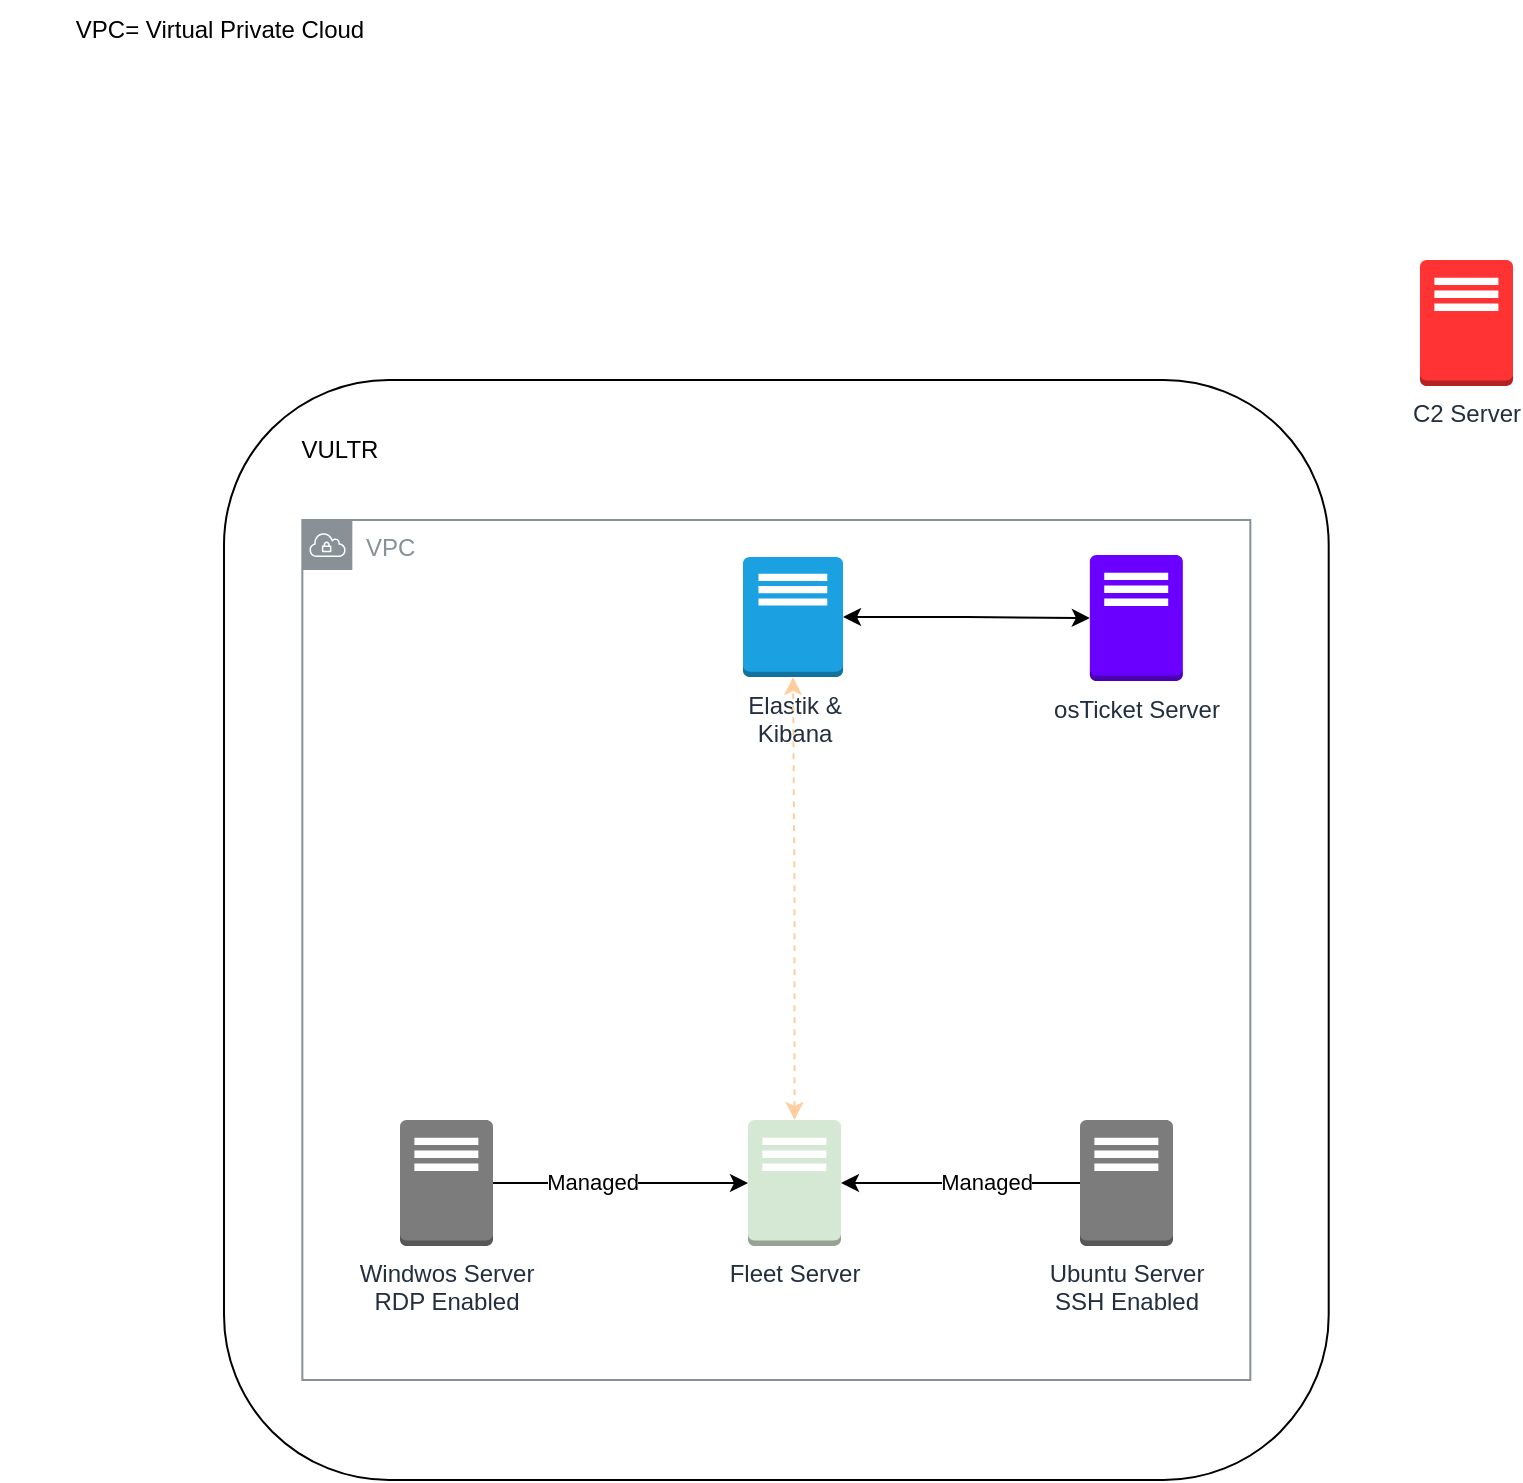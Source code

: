 <mxfile version="24.7.17">
  <diagram name="Pagina-1" id="3qMvsKIljHVbcYe3DlI8">
    <mxGraphModel dx="1434" dy="744" grid="1" gridSize="10" guides="1" tooltips="1" connect="1" arrows="1" fold="1" page="1" pageScale="1" pageWidth="827" pageHeight="1169" math="0" shadow="0">
      <root>
        <mxCell id="0" />
        <mxCell id="1" parent="0" />
        <mxCell id="nnkpt4qae2ps1eeqjS65-7" value="" style="rounded=1;whiteSpace=wrap;html=1;" vertex="1" parent="1">
          <mxGeometry x="152" y="300" width="552.35" height="550" as="geometry" />
        </mxCell>
        <mxCell id="nnkpt4qae2ps1eeqjS65-26" value="VPC" style="sketch=0;outlineConnect=0;gradientColor=none;html=1;whiteSpace=wrap;fontSize=12;fontStyle=0;shape=mxgraph.aws4.group;grIcon=mxgraph.aws4.group_vpc;strokeColor=#879196;fillColor=none;verticalAlign=top;align=left;spacingLeft=30;fontColor=#879196;dashed=0;" vertex="1" parent="1">
          <mxGeometry x="191.17" y="370" width="474" height="430" as="geometry" />
        </mxCell>
        <mxCell id="nnkpt4qae2ps1eeqjS65-8" value="VULTR" style="text;html=1;align=center;verticalAlign=middle;whiteSpace=wrap;rounded=0;" vertex="1" parent="1">
          <mxGeometry x="180" y="320" width="60" height="30" as="geometry" />
        </mxCell>
        <mxCell id="nnkpt4qae2ps1eeqjS65-34" style="edgeStyle=orthogonalEdgeStyle;rounded=0;orthogonalLoop=1;jettySize=auto;html=1;startArrow=classic;startFill=1;" edge="1" parent="1" source="nnkpt4qae2ps1eeqjS65-9" target="nnkpt4qae2ps1eeqjS65-20">
          <mxGeometry relative="1" as="geometry" />
        </mxCell>
        <mxCell id="nnkpt4qae2ps1eeqjS65-9" value="&lt;span style=&quot;color: rgb(35, 47, 62);&quot;&gt;Elastik &amp;amp;&lt;/span&gt;&lt;div style=&quot;color: rgb(35, 47, 62);&quot;&gt;Kibana&lt;/div&gt;" style="outlineConnect=0;dashed=0;verticalLabelPosition=bottom;verticalAlign=top;align=center;html=1;shape=mxgraph.aws3.traditional_server;fillColor=#1ba1e2;strokeColor=#006EAF;fontColor=#ffffff;" vertex="1" parent="1">
          <mxGeometry x="411.5" y="388.5" width="50" height="60" as="geometry" />
        </mxCell>
        <mxCell id="nnkpt4qae2ps1eeqjS65-27" style="edgeStyle=orthogonalEdgeStyle;rounded=0;orthogonalLoop=1;jettySize=auto;html=1;" edge="1" parent="1" source="nnkpt4qae2ps1eeqjS65-17" target="nnkpt4qae2ps1eeqjS65-19">
          <mxGeometry relative="1" as="geometry" />
        </mxCell>
        <mxCell id="nnkpt4qae2ps1eeqjS65-30" value="Managed" style="edgeLabel;html=1;align=center;verticalAlign=middle;resizable=0;points=[];" vertex="1" connectable="0" parent="nnkpt4qae2ps1eeqjS65-27">
          <mxGeometry x="-0.224" y="2" relative="1" as="geometry">
            <mxPoint y="1" as="offset" />
          </mxGeometry>
        </mxCell>
        <mxCell id="nnkpt4qae2ps1eeqjS65-17" value="&lt;span style=&quot;color: rgb(35, 47, 62);&quot;&gt;Windwos Server&lt;/span&gt;&lt;div style=&quot;color: rgb(35, 47, 62);&quot;&gt;RDP Enabled&lt;/div&gt;" style="outlineConnect=0;dashed=0;verticalLabelPosition=bottom;verticalAlign=top;align=center;html=1;shape=mxgraph.aws3.traditional_server;fillColor=#7D7C7C;gradientColor=none;" vertex="1" parent="1">
          <mxGeometry x="240" y="670" width="46.5" height="63" as="geometry" />
        </mxCell>
        <mxCell id="nnkpt4qae2ps1eeqjS65-29" style="edgeStyle=orthogonalEdgeStyle;rounded=0;orthogonalLoop=1;jettySize=auto;html=1;" edge="1" parent="1" source="nnkpt4qae2ps1eeqjS65-18" target="nnkpt4qae2ps1eeqjS65-19">
          <mxGeometry relative="1" as="geometry" />
        </mxCell>
        <mxCell id="nnkpt4qae2ps1eeqjS65-31" value="Managed" style="edgeLabel;html=1;align=center;verticalAlign=middle;resizable=0;points=[];" vertex="1" connectable="0" parent="nnkpt4qae2ps1eeqjS65-29">
          <mxGeometry x="-0.213" y="-1" relative="1" as="geometry">
            <mxPoint as="offset" />
          </mxGeometry>
        </mxCell>
        <mxCell id="nnkpt4qae2ps1eeqjS65-18" value="&lt;span style=&quot;color: rgb(35, 47, 62);&quot;&gt;Ubuntu Server&lt;/span&gt;&lt;div style=&quot;color: rgb(35, 47, 62);&quot;&gt;SSH Enabled&lt;/div&gt;" style="outlineConnect=0;dashed=0;verticalLabelPosition=bottom;verticalAlign=top;align=center;html=1;shape=mxgraph.aws3.traditional_server;fillColor=#7D7C7C;gradientColor=none;" vertex="1" parent="1">
          <mxGeometry x="580" y="670" width="46.5" height="63" as="geometry" />
        </mxCell>
        <mxCell id="nnkpt4qae2ps1eeqjS65-33" style="edgeStyle=orthogonalEdgeStyle;rounded=0;orthogonalLoop=1;jettySize=auto;html=1;startArrow=classic;startFill=1;strokeColor=#FFCE9F;dashed=1;" edge="1" parent="1" source="nnkpt4qae2ps1eeqjS65-19" target="nnkpt4qae2ps1eeqjS65-9">
          <mxGeometry relative="1" as="geometry" />
        </mxCell>
        <mxCell id="nnkpt4qae2ps1eeqjS65-19" value="&lt;span style=&quot;color: rgb(35, 47, 62);&quot;&gt;Fleet Server&lt;/span&gt;" style="outlineConnect=0;dashed=0;verticalLabelPosition=bottom;verticalAlign=top;align=center;html=1;shape=mxgraph.aws3.traditional_server;fillColor=#d5e8d4;strokeColor=#82b366;" vertex="1" parent="1">
          <mxGeometry x="414" y="670" width="46.5" height="63" as="geometry" />
        </mxCell>
        <mxCell id="nnkpt4qae2ps1eeqjS65-20" value="&lt;span style=&quot;color: rgb(35, 47, 62);&quot;&gt;osTicket Server&lt;/span&gt;" style="outlineConnect=0;dashed=0;verticalLabelPosition=bottom;verticalAlign=top;align=center;html=1;shape=mxgraph.aws3.traditional_server;fillColor=#6a00ff;strokeColor=#3700CC;fontColor=#ffffff;" vertex="1" parent="1">
          <mxGeometry x="584.92" y="387.5" width="46.5" height="63" as="geometry" />
        </mxCell>
        <mxCell id="nnkpt4qae2ps1eeqjS65-21" value="&lt;span style=&quot;color: rgb(35, 47, 62);&quot;&gt;C2 Server&lt;/span&gt;" style="outlineConnect=0;dashed=0;verticalLabelPosition=bottom;verticalAlign=top;align=center;html=1;shape=mxgraph.aws3.traditional_server;fillColor=#FF3333;gradientColor=none;" vertex="1" parent="1">
          <mxGeometry x="750" y="240" width="46.5" height="63" as="geometry" />
        </mxCell>
        <mxCell id="nnkpt4qae2ps1eeqjS65-25" value="VPC= Virtual Private Cloud" style="text;html=1;align=center;verticalAlign=middle;whiteSpace=wrap;rounded=0;labelPosition=center;verticalLabelPosition=middle;" vertex="1" parent="1">
          <mxGeometry x="40" y="110" width="220" height="30" as="geometry" />
        </mxCell>
      </root>
    </mxGraphModel>
  </diagram>
</mxfile>
